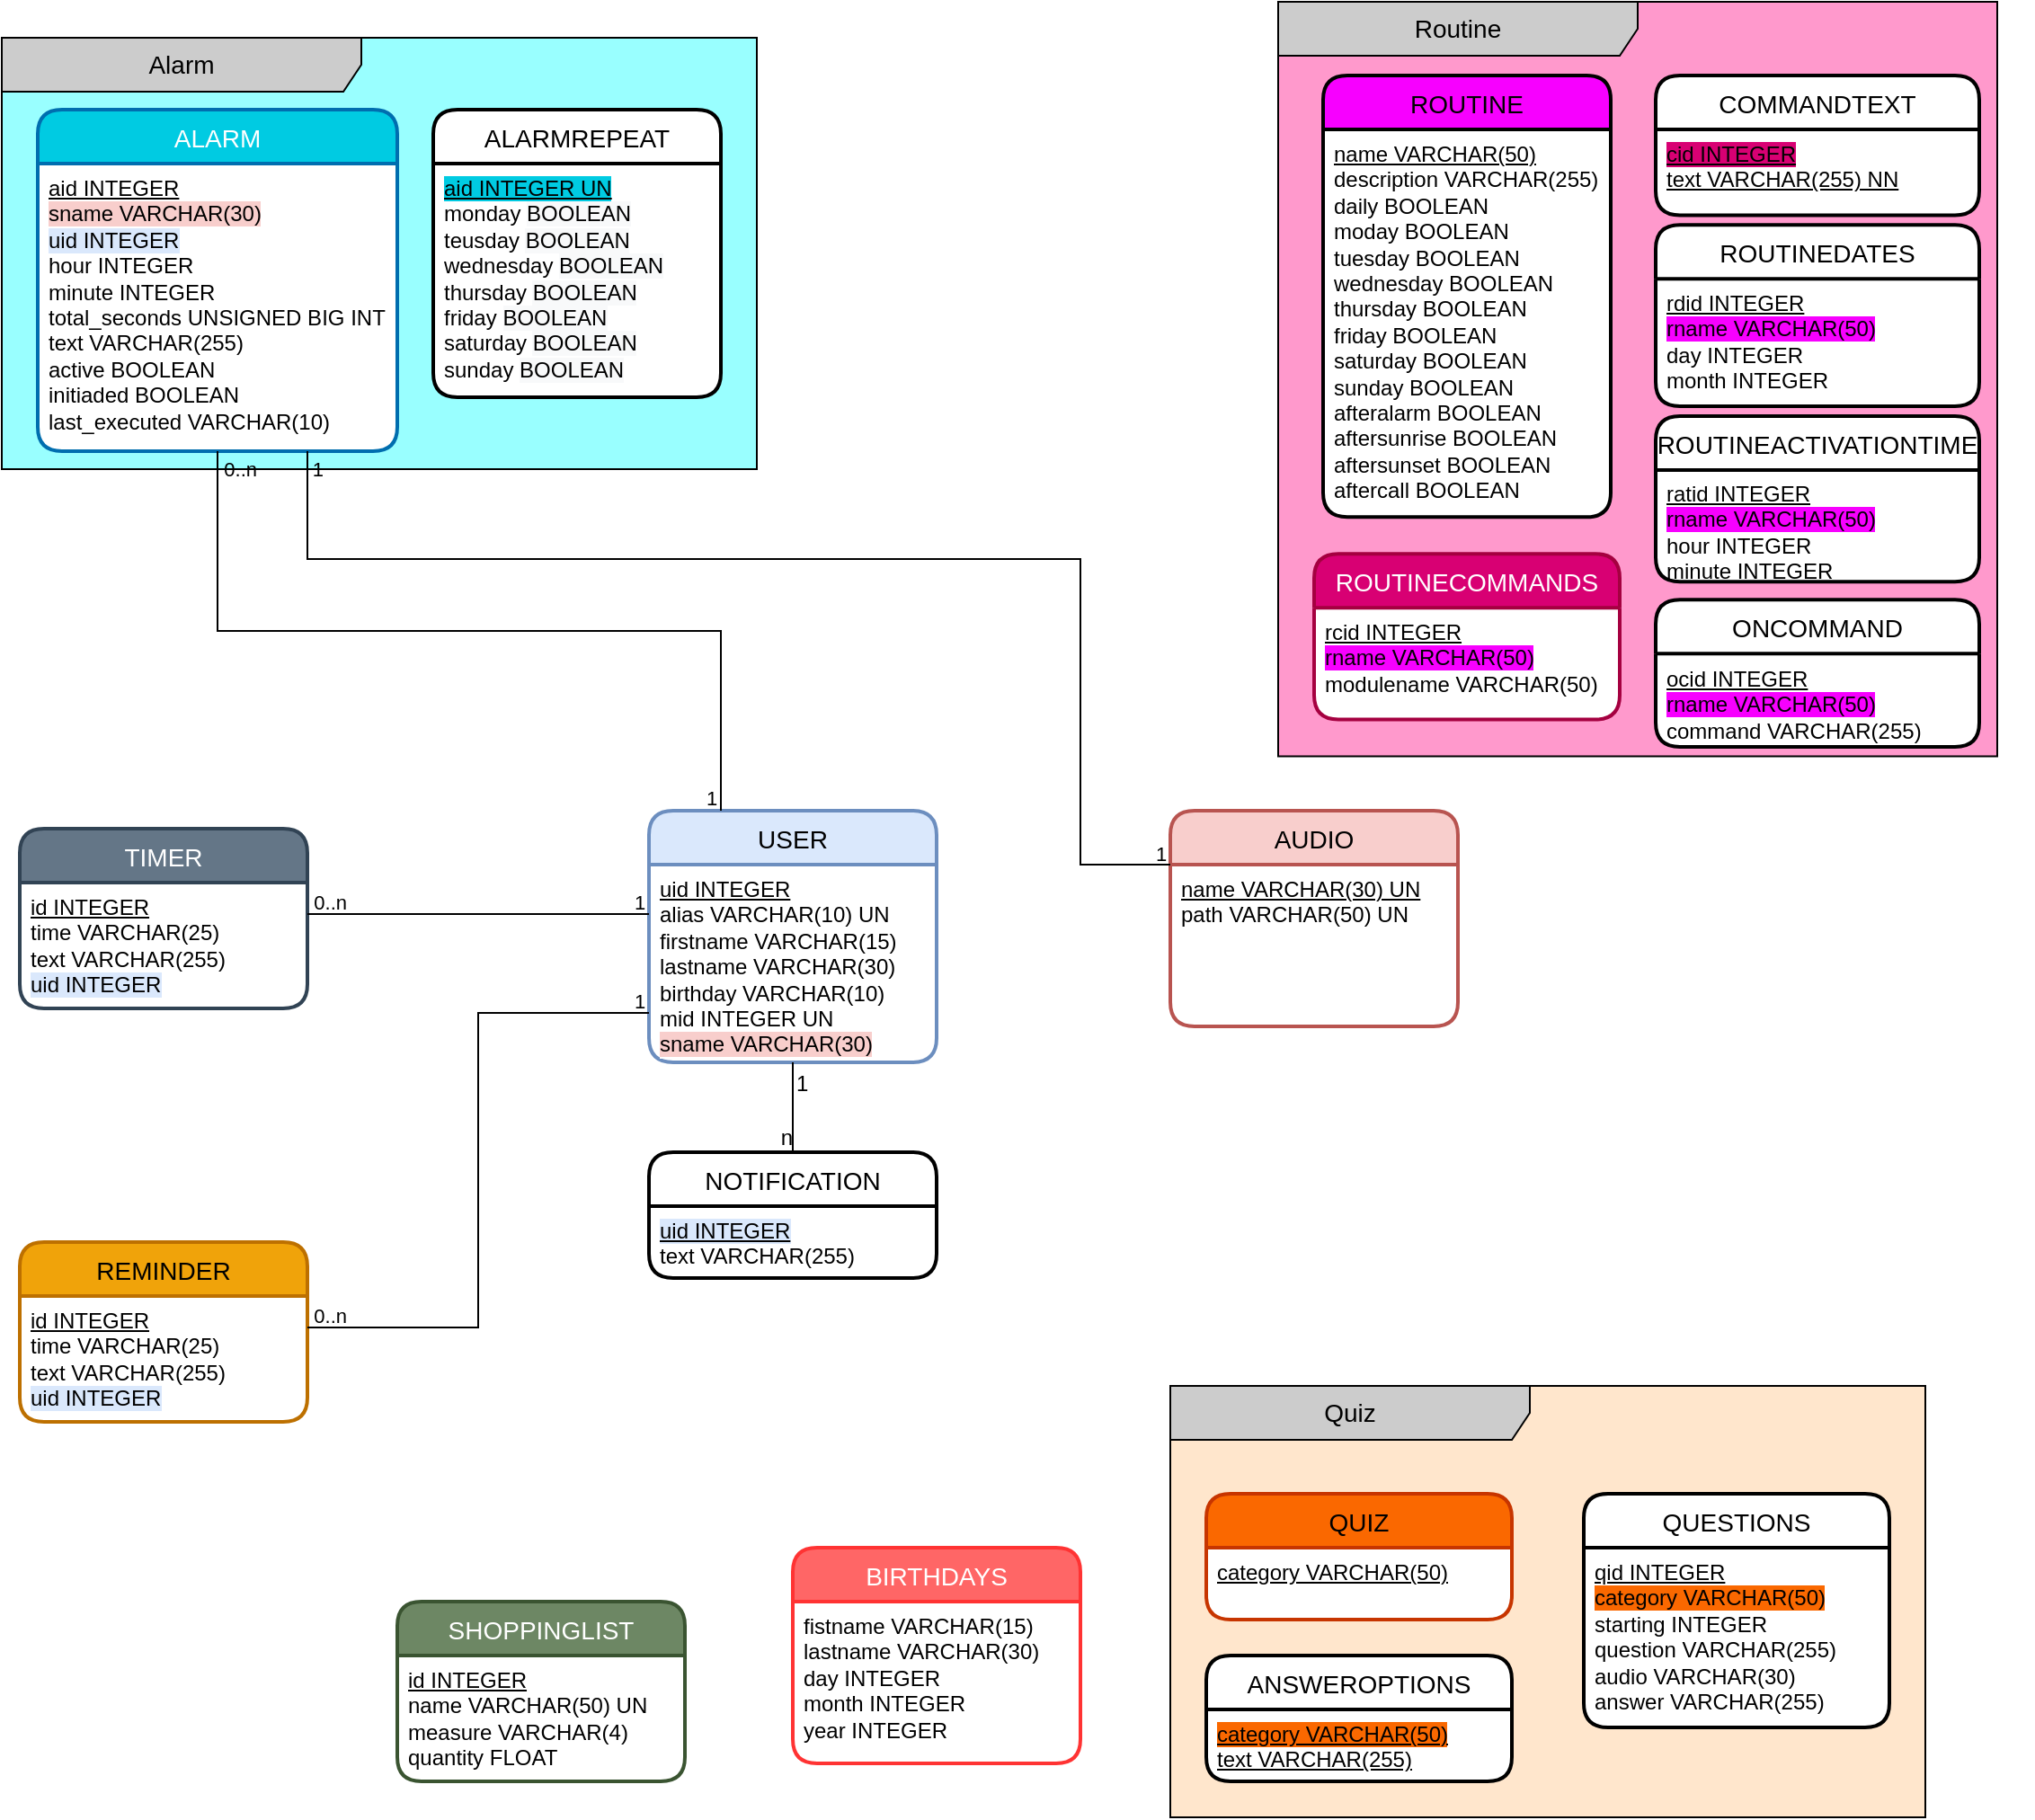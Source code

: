 <mxfile version="16.5.1" type="device"><diagram id="wY3-MZdnBv4CEE56D3wo" name="Seite-1"><mxGraphModel dx="1315" dy="2323" grid="1" gridSize="10" guides="1" tooltips="1" connect="1" arrows="1" fold="1" page="1" pageScale="1" pageWidth="1169" pageHeight="1654" math="0" shadow="0"><root><mxCell id="0"/><mxCell id="1" parent="0"/><mxCell id="ENcvrtsNIVr2lBMWUQbj-1" value="AUDIO" style="swimlane;childLayout=stackLayout;horizontal=1;startSize=30;horizontalStack=0;rounded=1;fontSize=14;fontStyle=0;strokeWidth=2;resizeParent=0;resizeLast=1;shadow=0;dashed=0;align=center;fillColor=#f8cecc;strokeColor=#b85450;swimlaneFillColor=default;" parent="1" vertex="1"><mxGeometry x="680" y="480" width="160" height="120" as="geometry"/></mxCell><mxCell id="ENcvrtsNIVr2lBMWUQbj-2" value="&lt;u&gt;name VARCHAR(30) UN&lt;/u&gt;&lt;br&gt;path VARCHAR(50) UN" style="align=left;strokeColor=none;fillColor=none;spacingLeft=4;fontSize=12;verticalAlign=top;resizable=0;rotatable=0;part=1;html=1;" parent="ENcvrtsNIVr2lBMWUQbj-1" vertex="1"><mxGeometry y="30" width="160" height="90" as="geometry"/></mxCell><mxCell id="ENcvrtsNIVr2lBMWUQbj-3" value="USER" style="swimlane;childLayout=stackLayout;horizontal=1;startSize=30;horizontalStack=0;rounded=1;fontSize=14;fontStyle=0;strokeWidth=2;resizeParent=0;resizeLast=1;shadow=0;dashed=0;align=center;fillColor=#DAE8FC;strokeColor=#6C8EBF;swimlaneFillColor=default;" parent="1" vertex="1"><mxGeometry x="390" y="480" width="160" height="140" as="geometry"/></mxCell><mxCell id="ENcvrtsNIVr2lBMWUQbj-4" value="&lt;u&gt;uid INTEGER&lt;/u&gt;&lt;br&gt;alias VARCHAR(10) UN&lt;br&gt;firstname VARCHAR(15)&lt;br&gt;lastname VARCHAR(30)&lt;br&gt;birthday VARCHAR(10)&lt;br&gt;mid INTEGER UN&lt;br&gt;&lt;span style=&quot;background-color: rgb(248 , 206 , 204)&quot;&gt;sname VARCHAR(30)&lt;/span&gt;" style="align=left;strokeColor=none;fillColor=none;spacingLeft=4;fontSize=12;verticalAlign=top;resizable=0;rotatable=0;part=1;fontStyle=0;labelBackgroundColor=default;html=1;" parent="ENcvrtsNIVr2lBMWUQbj-3" vertex="1"><mxGeometry y="30" width="160" height="110" as="geometry"/></mxCell><mxCell id="ENcvrtsNIVr2lBMWUQbj-9" value="TIMER" style="swimlane;childLayout=stackLayout;horizontal=1;startSize=30;horizontalStack=0;rounded=1;fontSize=14;fontStyle=0;strokeWidth=2;resizeParent=0;resizeLast=1;shadow=0;dashed=0;align=center;swimlaneFillColor=default;fillColor=#647687;fontColor=#ffffff;strokeColor=#314354;" parent="1" vertex="1"><mxGeometry x="40" y="490" width="160" height="100" as="geometry"/></mxCell><mxCell id="ENcvrtsNIVr2lBMWUQbj-10" value="&lt;u&gt;id INTEGER&lt;/u&gt;&lt;br&gt;time VARCHAR(25)&lt;br&gt;text VARCHAR(255)&lt;br&gt;&lt;span style=&quot;background-color: rgb(218 , 232 , 252)&quot;&gt;uid INTEGER&lt;/span&gt;" style="align=left;strokeColor=none;fillColor=none;spacingLeft=4;fontSize=12;verticalAlign=top;resizable=0;rotatable=0;part=1;html=1;" parent="ENcvrtsNIVr2lBMWUQbj-9" vertex="1"><mxGeometry y="30" width="160" height="70" as="geometry"/></mxCell><mxCell id="ENcvrtsNIVr2lBMWUQbj-11" value="REMINDER" style="swimlane;childLayout=stackLayout;horizontal=1;startSize=30;horizontalStack=0;rounded=1;fontSize=14;fontStyle=0;strokeWidth=2;resizeParent=0;resizeLast=1;shadow=0;dashed=0;align=center;swimlaneFillColor=default;fillColor=#f0a30a;fontColor=#000000;strokeColor=#BD7000;" parent="1" vertex="1"><mxGeometry x="40" y="720" width="160" height="100" as="geometry"/></mxCell><mxCell id="ENcvrtsNIVr2lBMWUQbj-12" value="&lt;u&gt;id INTEGER&lt;/u&gt;&lt;br&gt;time VARCHAR(25)&lt;br&gt;text VARCHAR(255)&lt;br&gt;&lt;span style=&quot;background-color: rgb(218 , 232 , 252)&quot;&gt;uid INTEGER&lt;/span&gt;" style="align=left;strokeColor=none;fillColor=none;spacingLeft=4;fontSize=12;verticalAlign=top;resizable=0;rotatable=0;part=1;html=1;" parent="ENcvrtsNIVr2lBMWUQbj-11" vertex="1"><mxGeometry y="30" width="160" height="70" as="geometry"/></mxCell><mxCell id="ENcvrtsNIVr2lBMWUQbj-25" value="NOTIFICATION" style="swimlane;childLayout=stackLayout;horizontal=1;startSize=30;horizontalStack=0;rounded=1;fontSize=14;fontStyle=0;strokeWidth=2;resizeParent=0;resizeLast=1;shadow=0;dashed=0;align=center;swimlaneFillColor=default;" parent="1" vertex="1"><mxGeometry x="390" y="670" width="160" height="70" as="geometry"/></mxCell><mxCell id="ENcvrtsNIVr2lBMWUQbj-26" value="&lt;u style=&quot;background-color: rgb(218 , 232 , 252)&quot;&gt;uid INTEGER&lt;/u&gt;&lt;br&gt;text VARCHAR(255)" style="align=left;strokeColor=none;fillColor=none;spacingLeft=4;fontSize=12;verticalAlign=top;resizable=0;rotatable=0;part=1;html=1;" parent="ENcvrtsNIVr2lBMWUQbj-25" vertex="1"><mxGeometry y="30" width="160" height="40" as="geometry"/></mxCell><mxCell id="ENcvrtsNIVr2lBMWUQbj-35" value="" style="group" parent="1" vertex="1" connectable="0"><mxGeometry x="740" y="30" width="420" height="430" as="geometry"/></mxCell><mxCell id="RToX2C_Fm4Mb8O-b6EXX-3" value="" style="group" parent="ENcvrtsNIVr2lBMWUQbj-35" vertex="1" connectable="0"><mxGeometry width="400" height="430.0" as="geometry"/></mxCell><mxCell id="ENcvrtsNIVr2lBMWUQbj-33" value="Routine" style="shape=umlFrame;whiteSpace=wrap;html=1;fontSize=14;width=200;height=30;gradientColor=none;swimlaneFillColor=#FF99CC;fillColor=#CCCCCC;" parent="RToX2C_Fm4Mb8O-b6EXX-3" vertex="1"><mxGeometry width="400" height="419.762" as="geometry"/></mxCell><mxCell id="ENcvrtsNIVr2lBMWUQbj-13" value="ROUTINE" style="swimlane;childLayout=stackLayout;horizontal=1;startSize=30;horizontalStack=0;rounded=1;fontSize=14;fontStyle=0;strokeWidth=2;resizeParent=0;resizeLast=1;shadow=0;dashed=0;align=center;swimlaneFillColor=default;fillColor=#F700FF;" parent="RToX2C_Fm4Mb8O-b6EXX-3" vertex="1"><mxGeometry x="25" y="40.952" width="160.0" height="245.714" as="geometry"/></mxCell><mxCell id="ENcvrtsNIVr2lBMWUQbj-14" value="&lt;u&gt;name VARCHAR(50)&lt;br&gt;&lt;/u&gt;description VARCHAR(255)&lt;br&gt;daily BOOLEAN&lt;br&gt;moday BOOLEAN&lt;br&gt;tuesday BOOLEAN&lt;br&gt;wednesday BOOLEAN&lt;br&gt;thursday BOOLEAN&lt;br&gt;friday BOOLEAN&lt;br&gt;saturday BOOLEAN&lt;br&gt;sunday BOOLEAN&lt;br&gt;afteralarm BOOLEAN&lt;br&gt;aftersunrise BOOLEAN&lt;br&gt;aftersunset BOOLEAN&lt;br&gt;aftercall BOOLEAN" style="align=left;strokeColor=none;fillColor=none;spacingLeft=4;fontSize=12;verticalAlign=top;resizable=0;rotatable=0;part=1;html=1;" parent="ENcvrtsNIVr2lBMWUQbj-13" vertex="1"><mxGeometry y="30" width="160.0" height="215.714" as="geometry"/></mxCell><mxCell id="ENcvrtsNIVr2lBMWUQbj-15" value="ROUTINECOMMANDS" style="swimlane;childLayout=stackLayout;horizontal=1;startSize=30;horizontalStack=0;rounded=1;fontSize=14;fontStyle=0;strokeWidth=2;resizeParent=0;resizeLast=1;shadow=0;dashed=0;align=center;swimlaneFillColor=default;fillColor=#D80073;fontColor=#ffffff;strokeColor=#A50040;" parent="RToX2C_Fm4Mb8O-b6EXX-3" vertex="1"><mxGeometry x="20.0" y="307.143" width="170.0" height="92.143" as="geometry"/></mxCell><mxCell id="ENcvrtsNIVr2lBMWUQbj-16" value="&lt;u&gt;rcid INTEGER&lt;/u&gt;&lt;br&gt;&lt;span style=&quot;background-color: rgb(247 , 0 , 255)&quot;&gt;rname VARCHAR(50)&lt;/span&gt;&lt;br&gt;modulename VARCHAR(50)" style="align=left;strokeColor=none;fillColor=none;spacingLeft=4;fontSize=12;verticalAlign=top;resizable=0;rotatable=0;part=1;html=1;" parent="ENcvrtsNIVr2lBMWUQbj-15" vertex="1"><mxGeometry y="30" width="170.0" height="62.143" as="geometry"/></mxCell><mxCell id="ENcvrtsNIVr2lBMWUQbj-17" value="COMMANDTEXT" style="swimlane;childLayout=stackLayout;horizontal=1;startSize=30;horizontalStack=0;rounded=1;fontSize=14;fontStyle=0;strokeWidth=2;resizeParent=0;resizeLast=1;shadow=0;dashed=0;align=center;swimlaneFillColor=default;" parent="RToX2C_Fm4Mb8O-b6EXX-3" vertex="1"><mxGeometry x="210.0" y="40.952" width="180.0" height="77.81" as="geometry"/></mxCell><mxCell id="ENcvrtsNIVr2lBMWUQbj-18" value="&lt;u&gt;&lt;span style=&quot;background-color: rgb(216 , 0 , 115)&quot;&gt;cid INTEGER&lt;/span&gt;&lt;br&gt;text VARCHAR(255) NN&lt;/u&gt;" style="align=left;strokeColor=none;fillColor=none;spacingLeft=4;fontSize=12;verticalAlign=top;resizable=0;rotatable=0;part=1;html=1;" parent="ENcvrtsNIVr2lBMWUQbj-17" vertex="1"><mxGeometry y="30" width="180.0" height="47.81" as="geometry"/></mxCell><mxCell id="ENcvrtsNIVr2lBMWUQbj-42" value="ROUTINEDATES" style="swimlane;childLayout=stackLayout;horizontal=1;startSize=30;horizontalStack=0;rounded=1;fontSize=14;fontStyle=0;strokeWidth=2;resizeParent=0;resizeLast=1;shadow=0;dashed=0;align=center;swimlaneFillColor=default;" parent="RToX2C_Fm4Mb8O-b6EXX-3" vertex="1"><mxGeometry x="210" y="124.1" width="180" height="100.9" as="geometry"/></mxCell><mxCell id="ENcvrtsNIVr2lBMWUQbj-43" value="&lt;u&gt;rdid INTEGER&lt;/u&gt;&lt;br&gt;&lt;span style=&quot;background-color: rgb(247 , 0 , 255)&quot;&gt;rname VARCHAR(50)&lt;/span&gt;&lt;br&gt;day INTEGER&lt;br&gt;month INTEGER" style="align=left;strokeColor=none;fillColor=none;spacingLeft=4;fontSize=12;verticalAlign=top;resizable=0;rotatable=0;part=1;html=1;" parent="ENcvrtsNIVr2lBMWUQbj-42" vertex="1"><mxGeometry y="30" width="180" height="70.9" as="geometry"/></mxCell><mxCell id="RToX2C_Fm4Mb8O-b6EXX-1" value="ROUTINEACTIVATIONTIME" style="swimlane;childLayout=stackLayout;horizontal=1;startSize=30;horizontalStack=0;rounded=1;fontSize=14;fontStyle=0;strokeWidth=2;resizeParent=0;resizeLast=1;shadow=0;dashed=0;align=center;swimlaneFillColor=default;" parent="RToX2C_Fm4Mb8O-b6EXX-3" vertex="1"><mxGeometry x="210.0" y="230.476" width="180.0" height="92.143" as="geometry"/></mxCell><mxCell id="RToX2C_Fm4Mb8O-b6EXX-2" value="&lt;u&gt;ratid INTEGER&lt;/u&gt;&lt;br&gt;&lt;span style=&quot;background-color: rgb(247 , 0 , 255)&quot;&gt;rname VARCHAR(50)&lt;/span&gt;&lt;br&gt;hour INTEGER&lt;br&gt;minute INTEGER" style="align=left;strokeColor=none;fillColor=none;spacingLeft=4;fontSize=12;verticalAlign=top;resizable=0;rotatable=0;part=1;html=1;" parent="RToX2C_Fm4Mb8O-b6EXX-1" vertex="1"><mxGeometry y="30" width="180.0" height="62.143" as="geometry"/></mxCell><mxCell id="QD7248ON0HtxKReJ_0PH-1" value="ONCOMMAND" style="swimlane;childLayout=stackLayout;horizontal=1;startSize=30;horizontalStack=0;rounded=1;fontSize=14;fontStyle=0;strokeWidth=2;resizeParent=0;resizeLast=1;shadow=0;dashed=0;align=center;swimlaneFillColor=default;" parent="RToX2C_Fm4Mb8O-b6EXX-3" vertex="1"><mxGeometry x="210" y="332.617" width="180" height="81.905" as="geometry"/></mxCell><mxCell id="QD7248ON0HtxKReJ_0PH-2" value="&lt;u&gt;ocid INTEGER&lt;/u&gt;&lt;br&gt;&lt;span style=&quot;background-color: rgb(247 , 0 , 255)&quot;&gt;rname VARCHAR(50)&lt;/span&gt;&lt;br&gt;command VARCHAR(255)" style="align=left;strokeColor=none;fillColor=none;spacingLeft=4;fontSize=12;verticalAlign=top;resizable=0;rotatable=0;part=1;html=1;" parent="QD7248ON0HtxKReJ_0PH-1" vertex="1"><mxGeometry y="30" width="180" height="51.905" as="geometry"/></mxCell><mxCell id="ENcvrtsNIVr2lBMWUQbj-36" value="" style="group" parent="1" vertex="1" connectable="0"><mxGeometry x="30" y="50" width="420" height="240" as="geometry"/></mxCell><mxCell id="ENcvrtsNIVr2lBMWUQbj-32" value="Alarm" style="shape=umlFrame;whiteSpace=wrap;html=1;fontSize=14;width=200;height=30;gradientColor=none;swimlaneFillColor=#99FFFF;fillColor=#CCCCCC;" parent="ENcvrtsNIVr2lBMWUQbj-36" vertex="1"><mxGeometry width="420" height="240" as="geometry"/></mxCell><mxCell id="ENcvrtsNIVr2lBMWUQbj-5" value="ALARM" style="swimlane;childLayout=stackLayout;horizontal=1;startSize=30;horizontalStack=0;rounded=1;fontSize=14;fontStyle=0;strokeWidth=2;resizeParent=0;resizeLast=1;shadow=0;dashed=0;align=center;glass=0;sketch=0;fillColor=#00CBE2;swimlaneFillColor=default;fontColor=#ffffff;strokeColor=#006EAF;" parent="ENcvrtsNIVr2lBMWUQbj-36" vertex="1"><mxGeometry x="20" y="40" width="200" height="190" as="geometry"/></mxCell><mxCell id="ENcvrtsNIVr2lBMWUQbj-6" value="&lt;u&gt;aid INTEGER&lt;/u&gt;&lt;br&gt;&lt;span style=&quot;background-color: rgb(248 , 206 , 204)&quot;&gt;sname VARCHAR(30)&lt;/span&gt;&lt;br&gt;&lt;span style=&quot;background-color: rgb(218 , 232 , 252)&quot;&gt;uid INTEGER&lt;/span&gt;&lt;br&gt;hour INTEGER&lt;br&gt;minute INTEGER&lt;br&gt;total_seconds UNSIGNED BIG INT&lt;br&gt;text VARCHAR(255)&lt;br&gt;active BOOLEAN&lt;br&gt;initiaded BOOLEAN&lt;br&gt;last_executed VARCHAR(10)" style="align=left;strokeColor=none;fillColor=none;spacingLeft=4;fontSize=12;verticalAlign=top;resizable=0;rotatable=0;part=1;html=1;" parent="ENcvrtsNIVr2lBMWUQbj-5" vertex="1"><mxGeometry y="30" width="200" height="160" as="geometry"/></mxCell><mxCell id="ENcvrtsNIVr2lBMWUQbj-7" value="ALARMREPEAT" style="swimlane;childLayout=stackLayout;horizontal=1;startSize=30;horizontalStack=0;rounded=1;fontSize=14;fontStyle=0;strokeWidth=2;resizeParent=0;resizeLast=1;shadow=0;dashed=0;align=center;glass=0;swimlaneFillColor=default;" parent="ENcvrtsNIVr2lBMWUQbj-36" vertex="1"><mxGeometry x="240" y="40" width="160" height="160" as="geometry"/></mxCell><mxCell id="ENcvrtsNIVr2lBMWUQbj-8" value="&lt;u style=&quot;background-color: rgb(0 , 203 , 226)&quot;&gt;aid INTEGER UN&lt;/u&gt;&lt;br&gt;monday&amp;nbsp;&lt;span style=&quot;background-color: rgb(248 , 249 , 250)&quot;&gt;BOOLEAN&lt;/span&gt;&lt;br&gt;teusday&amp;nbsp;&lt;span style=&quot;background-color: rgb(248 , 249 , 250)&quot;&gt;BOOLEAN&lt;/span&gt;&lt;br&gt;wednesday&amp;nbsp;&lt;span style=&quot;background-color: rgb(248 , 249 , 250)&quot;&gt;BOOLEAN&lt;/span&gt;&lt;br&gt;thursday&amp;nbsp;&lt;span style=&quot;background-color: rgb(248 , 249 , 250)&quot;&gt;BOOLEAN&lt;/span&gt;&lt;br&gt;friday&amp;nbsp;&lt;span style=&quot;background-color: rgb(248 , 249 , 250)&quot;&gt;BOOLEAN&lt;/span&gt;&lt;br&gt;saturday&amp;nbsp;&lt;span style=&quot;background-color: rgb(248 , 249 , 250)&quot;&gt;BOOLEAN&lt;/span&gt;&lt;br&gt;sunday&amp;nbsp;&lt;span style=&quot;background-color: rgb(248 , 249 , 250)&quot;&gt;BOOLEAN&lt;/span&gt;" style="align=left;strokeColor=none;fillColor=none;spacingLeft=4;fontSize=12;verticalAlign=top;resizable=0;rotatable=0;part=1;labelBackgroundColor=default;html=1;" parent="ENcvrtsNIVr2lBMWUQbj-7" vertex="1"><mxGeometry y="30" width="160" height="130" as="geometry"/></mxCell><mxCell id="ENcvrtsNIVr2lBMWUQbj-37" value="" style="group" parent="1" vertex="1" connectable="0"><mxGeometry x="680" y="800" width="420" height="240" as="geometry"/></mxCell><mxCell id="ENcvrtsNIVr2lBMWUQbj-34" value="Quiz" style="shape=umlFrame;whiteSpace=wrap;html=1;fontSize=14;width=200;height=30;gradientColor=none;swimlaneFillColor=#FFE6CC;fillColor=#CCCCCC;" parent="ENcvrtsNIVr2lBMWUQbj-37" vertex="1"><mxGeometry width="420" height="240" as="geometry"/></mxCell><mxCell id="ENcvrtsNIVr2lBMWUQbj-19" value="QUIZ" style="swimlane;childLayout=stackLayout;horizontal=1;startSize=30;horizontalStack=0;rounded=1;fontSize=14;fontStyle=0;strokeWidth=2;resizeParent=0;resizeLast=1;shadow=0;dashed=0;align=center;swimlaneFillColor=default;fillColor=#fa6800;fontColor=#000000;strokeColor=#C73500;" parent="ENcvrtsNIVr2lBMWUQbj-37" vertex="1"><mxGeometry x="20" y="60" width="170" height="70" as="geometry"/></mxCell><mxCell id="ENcvrtsNIVr2lBMWUQbj-20" value="&lt;u&gt;category VARCHAR(50)&lt;/u&gt;" style="align=left;strokeColor=none;fillColor=none;spacingLeft=4;fontSize=12;verticalAlign=top;resizable=0;rotatable=0;part=1;html=1;" parent="ENcvrtsNIVr2lBMWUQbj-19" vertex="1"><mxGeometry y="30" width="170" height="40" as="geometry"/></mxCell><mxCell id="ENcvrtsNIVr2lBMWUQbj-21" value="QUESTIONS" style="swimlane;childLayout=stackLayout;horizontal=1;startSize=30;horizontalStack=0;rounded=1;fontSize=14;fontStyle=0;strokeWidth=2;resizeParent=0;resizeLast=1;shadow=0;dashed=0;align=center;swimlaneFillColor=default;" parent="ENcvrtsNIVr2lBMWUQbj-37" vertex="1"><mxGeometry x="230" y="60" width="170" height="130" as="geometry"/></mxCell><mxCell id="ENcvrtsNIVr2lBMWUQbj-22" value="&lt;u&gt;qid INTEGER&lt;/u&gt;&lt;br&gt;&lt;span style=&quot;background-color: rgb(250 , 104 , 0)&quot;&gt;category VARCHAR(50)&lt;/span&gt;&lt;br&gt;starting INTEGER&lt;br&gt;question VARCHAR(255)&lt;br&gt;audio VARCHAR(30)&lt;br&gt;answer VARCHAR(255)" style="align=left;strokeColor=none;fillColor=none;spacingLeft=4;fontSize=12;verticalAlign=top;resizable=0;rotatable=0;part=1;html=1;" parent="ENcvrtsNIVr2lBMWUQbj-21" vertex="1"><mxGeometry y="30" width="170" height="100" as="geometry"/></mxCell><mxCell id="ENcvrtsNIVr2lBMWUQbj-23" value="ANSWEROPTIONS" style="swimlane;childLayout=stackLayout;horizontal=1;startSize=30;horizontalStack=0;rounded=1;fontSize=14;fontStyle=0;strokeWidth=2;resizeParent=0;resizeLast=1;shadow=0;dashed=0;align=center;swimlaneFillColor=default;" parent="ENcvrtsNIVr2lBMWUQbj-37" vertex="1"><mxGeometry x="20" y="150" width="170" height="70" as="geometry"/></mxCell><mxCell id="ENcvrtsNIVr2lBMWUQbj-24" value="&lt;u style=&quot;background-color: rgb(250 , 104 , 0)&quot;&gt;category VARCHAR(50)&lt;/u&gt;&lt;br&gt;&lt;u&gt;text VARCHAR(255)&lt;/u&gt;" style="align=left;strokeColor=none;fillColor=none;spacingLeft=4;fontSize=12;verticalAlign=top;resizable=0;rotatable=0;part=1;html=1;" parent="ENcvrtsNIVr2lBMWUQbj-23" vertex="1"><mxGeometry y="30" width="170" height="40" as="geometry"/></mxCell><mxCell id="ENcvrtsNIVr2lBMWUQbj-38" value="SHOPPINGLIST" style="swimlane;childLayout=stackLayout;horizontal=1;startSize=30;horizontalStack=0;rounded=1;fontSize=14;fontStyle=0;strokeWidth=2;resizeParent=0;resizeLast=1;shadow=0;dashed=0;align=center;swimlaneFillColor=default;fillColor=#6d8764;fontColor=#ffffff;strokeColor=#3A5431;" parent="1" vertex="1"><mxGeometry x="250" y="920" width="160" height="100" as="geometry"/></mxCell><mxCell id="ENcvrtsNIVr2lBMWUQbj-39" value="&lt;u&gt;id INTEGER&lt;/u&gt;&lt;br&gt;name VARCHAR(50) UN&lt;br&gt;measure VARCHAR(4)&lt;br&gt;quantity FLOAT" style="align=left;strokeColor=none;fillColor=none;spacingLeft=4;fontSize=12;verticalAlign=top;resizable=0;rotatable=0;part=1;html=1;" parent="ENcvrtsNIVr2lBMWUQbj-38" vertex="1"><mxGeometry y="30" width="160" height="70" as="geometry"/></mxCell><mxCell id="ENcvrtsNIVr2lBMWUQbj-48" value="" style="endArrow=none;html=1;rounded=0;fontColor=#000000;entryX=0.5;entryY=0;entryDx=0;entryDy=0;exitX=0.5;exitY=1;exitDx=0;exitDy=0;" parent="1" source="ENcvrtsNIVr2lBMWUQbj-4" target="ENcvrtsNIVr2lBMWUQbj-25" edge="1"><mxGeometry relative="1" as="geometry"><mxPoint x="380" y="620" as="sourcePoint"/><mxPoint x="540" y="620" as="targetPoint"/></mxGeometry></mxCell><mxCell id="ENcvrtsNIVr2lBMWUQbj-49" value="1" style="resizable=0;html=1;align=left;verticalAlign=bottom;shadow=0;glass=0;labelBackgroundColor=none;sketch=0;fontColor=#000000;strokeColor=#6C8EBF;fillColor=#F700FF;gradientColor=none;" parent="ENcvrtsNIVr2lBMWUQbj-48" connectable="0" vertex="1"><mxGeometry x="-1" relative="1" as="geometry"><mxPoint y="20" as="offset"/></mxGeometry></mxCell><mxCell id="ENcvrtsNIVr2lBMWUQbj-50" value="n" style="resizable=0;html=1;align=right;verticalAlign=bottom;shadow=0;glass=0;labelBackgroundColor=none;sketch=0;fontColor=#000000;strokeColor=#6C8EBF;fillColor=#F700FF;gradientColor=none;" parent="ENcvrtsNIVr2lBMWUQbj-48" connectable="0" vertex="1"><mxGeometry x="1" relative="1" as="geometry"/></mxCell><mxCell id="ENcvrtsNIVr2lBMWUQbj-51" value="" style="endArrow=none;html=1;edgeStyle=orthogonalEdgeStyle;rounded=0;fontColor=#000000;exitX=0;exitY=0.25;exitDx=0;exitDy=0;entryX=1;entryY=0.25;entryDx=0;entryDy=0;" parent="1" source="ENcvrtsNIVr2lBMWUQbj-4" target="ENcvrtsNIVr2lBMWUQbj-10" edge="1"><mxGeometry relative="1" as="geometry"><mxPoint x="170" y="630" as="sourcePoint"/><mxPoint x="330" y="630" as="targetPoint"/></mxGeometry></mxCell><mxCell id="ENcvrtsNIVr2lBMWUQbj-52" value="1" style="edgeLabel;resizable=0;html=1;align=left;verticalAlign=bottom;shadow=0;glass=0;labelBackgroundColor=none;sketch=0;fontColor=#000000;strokeColor=#6C8EBF;fillColor=#F700FF;gradientColor=none;" parent="ENcvrtsNIVr2lBMWUQbj-51" connectable="0" vertex="1"><mxGeometry x="-1" relative="1" as="geometry"><mxPoint x="-10" y="2" as="offset"/></mxGeometry></mxCell><mxCell id="ENcvrtsNIVr2lBMWUQbj-53" value="0..n" style="edgeLabel;resizable=0;html=1;align=right;verticalAlign=bottom;shadow=0;glass=0;labelBackgroundColor=none;sketch=0;fontColor=#000000;strokeColor=#6C8EBF;fillColor=#F700FF;gradientColor=none;" parent="ENcvrtsNIVr2lBMWUQbj-51" connectable="0" vertex="1"><mxGeometry x="1" relative="1" as="geometry"><mxPoint x="22" y="2" as="offset"/></mxGeometry></mxCell><mxCell id="ENcvrtsNIVr2lBMWUQbj-54" value="" style="endArrow=none;html=1;edgeStyle=orthogonalEdgeStyle;rounded=0;fontColor=#000000;exitX=0;exitY=0.75;exitDx=0;exitDy=0;entryX=1;entryY=0.25;entryDx=0;entryDy=0;" parent="1" source="ENcvrtsNIVr2lBMWUQbj-4" target="ENcvrtsNIVr2lBMWUQbj-12" edge="1"><mxGeometry relative="1" as="geometry"><mxPoint x="340" y="632.5" as="sourcePoint"/><mxPoint x="150" y="640.0" as="targetPoint"/></mxGeometry></mxCell><mxCell id="ENcvrtsNIVr2lBMWUQbj-55" value="1" style="edgeLabel;resizable=0;html=1;align=left;verticalAlign=bottom;shadow=0;glass=0;labelBackgroundColor=none;sketch=0;fontColor=#000000;strokeColor=#6C8EBF;fillColor=#F700FF;gradientColor=none;" parent="ENcvrtsNIVr2lBMWUQbj-54" connectable="0" vertex="1"><mxGeometry x="-1" relative="1" as="geometry"><mxPoint x="-10" y="2" as="offset"/></mxGeometry></mxCell><mxCell id="ENcvrtsNIVr2lBMWUQbj-56" value="0..n" style="edgeLabel;resizable=0;html=1;align=right;verticalAlign=bottom;shadow=0;glass=0;labelBackgroundColor=none;sketch=0;fontColor=#000000;strokeColor=#6C8EBF;fillColor=#F700FF;gradientColor=none;" parent="ENcvrtsNIVr2lBMWUQbj-54" connectable="0" vertex="1"><mxGeometry x="1" relative="1" as="geometry"><mxPoint x="22" y="2" as="offset"/></mxGeometry></mxCell><mxCell id="ENcvrtsNIVr2lBMWUQbj-57" value="" style="endArrow=none;html=1;edgeStyle=orthogonalEdgeStyle;rounded=0;fontColor=#000000;exitX=0.25;exitY=0;exitDx=0;exitDy=0;entryX=0.5;entryY=1;entryDx=0;entryDy=0;" parent="1" source="ENcvrtsNIVr2lBMWUQbj-3" target="ENcvrtsNIVr2lBMWUQbj-6" edge="1"><mxGeometry relative="1" as="geometry"><mxPoint x="410" y="432.5" as="sourcePoint"/><mxPoint x="220" y="440" as="targetPoint"/></mxGeometry></mxCell><mxCell id="ENcvrtsNIVr2lBMWUQbj-58" value="1" style="edgeLabel;resizable=0;html=1;align=left;verticalAlign=bottom;shadow=0;glass=0;labelBackgroundColor=none;sketch=0;fontColor=#000000;strokeColor=#6C8EBF;fillColor=#F700FF;gradientColor=none;" parent="ENcvrtsNIVr2lBMWUQbj-57" connectable="0" vertex="1"><mxGeometry x="-1" relative="1" as="geometry"><mxPoint x="-10" y="1" as="offset"/></mxGeometry></mxCell><mxCell id="ENcvrtsNIVr2lBMWUQbj-59" value="0..n" style="edgeLabel;resizable=0;html=1;align=right;verticalAlign=bottom;shadow=0;glass=0;labelBackgroundColor=none;sketch=0;fontColor=#000000;strokeColor=#6C8EBF;fillColor=#F700FF;gradientColor=none;" parent="ENcvrtsNIVr2lBMWUQbj-57" connectable="0" vertex="1"><mxGeometry x="1" relative="1" as="geometry"><mxPoint x="22" y="18" as="offset"/></mxGeometry></mxCell><mxCell id="ENcvrtsNIVr2lBMWUQbj-60" value="" style="endArrow=none;html=1;edgeStyle=orthogonalEdgeStyle;rounded=0;fontColor=#000000;exitX=0;exitY=0;exitDx=0;exitDy=0;entryX=0.75;entryY=1;entryDx=0;entryDy=0;" parent="1" source="ENcvrtsNIVr2lBMWUQbj-2" target="ENcvrtsNIVr2lBMWUQbj-6" edge="1"><mxGeometry relative="1" as="geometry"><mxPoint x="510" y="332.5" as="sourcePoint"/><mxPoint x="320" y="340" as="targetPoint"/><Array as="points"><mxPoint x="630" y="510"/><mxPoint x="630" y="340"/><mxPoint x="200" y="340"/></Array></mxGeometry></mxCell><mxCell id="ENcvrtsNIVr2lBMWUQbj-61" value="1" style="edgeLabel;resizable=0;html=1;align=left;verticalAlign=bottom;shadow=0;glass=0;labelBackgroundColor=none;sketch=0;fontColor=#000000;strokeColor=#6C8EBF;fillColor=#F700FF;gradientColor=none;" parent="ENcvrtsNIVr2lBMWUQbj-60" connectable="0" vertex="1"><mxGeometry x="-1" relative="1" as="geometry"><mxPoint x="-10" y="2" as="offset"/></mxGeometry></mxCell><mxCell id="ENcvrtsNIVr2lBMWUQbj-62" value="1" style="edgeLabel;resizable=0;html=1;align=right;verticalAlign=bottom;shadow=0;glass=0;labelBackgroundColor=none;sketch=0;fontColor=#000000;strokeColor=#6C8EBF;fillColor=#F700FF;gradientColor=none;" parent="ENcvrtsNIVr2lBMWUQbj-60" connectable="0" vertex="1"><mxGeometry x="1" relative="1" as="geometry"><mxPoint x="9" y="18" as="offset"/></mxGeometry></mxCell><mxCell id="W95p4i1ALGS7p6f5mkCM-1" value="BIRTHDAYS" style="swimlane;childLayout=stackLayout;horizontal=1;startSize=30;horizontalStack=0;rounded=1;fontSize=14;fontStyle=0;strokeWidth=2;resizeParent=0;resizeLast=1;shadow=0;dashed=0;align=center;swimlaneFillColor=default;fillColor=#FF6666;fontColor=#ffffff;strokeColor=#FF3333;" vertex="1" parent="1"><mxGeometry x="470" y="890" width="160" height="120" as="geometry"/></mxCell><mxCell id="W95p4i1ALGS7p6f5mkCM-2" value="fistname VARCHAR(15)&lt;br&gt;lastname VARCHAR(30)&lt;br&gt;day INTEGER&lt;br&gt;month INTEGER&lt;br&gt;year INTEGER" style="align=left;strokeColor=none;fillColor=none;spacingLeft=4;fontSize=12;verticalAlign=top;resizable=0;rotatable=0;part=1;html=1;" vertex="1" parent="W95p4i1ALGS7p6f5mkCM-1"><mxGeometry y="30" width="160" height="90" as="geometry"/></mxCell></root></mxGraphModel></diagram></mxfile>